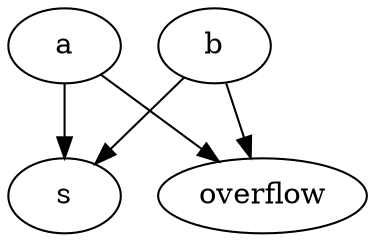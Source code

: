 strict digraph "" {
	a -> s	[weight=8.0];
	a -> overflow	[weight=1.0];
	b -> s	[weight=8.0];
	b -> overflow	[weight=1.0];
}
